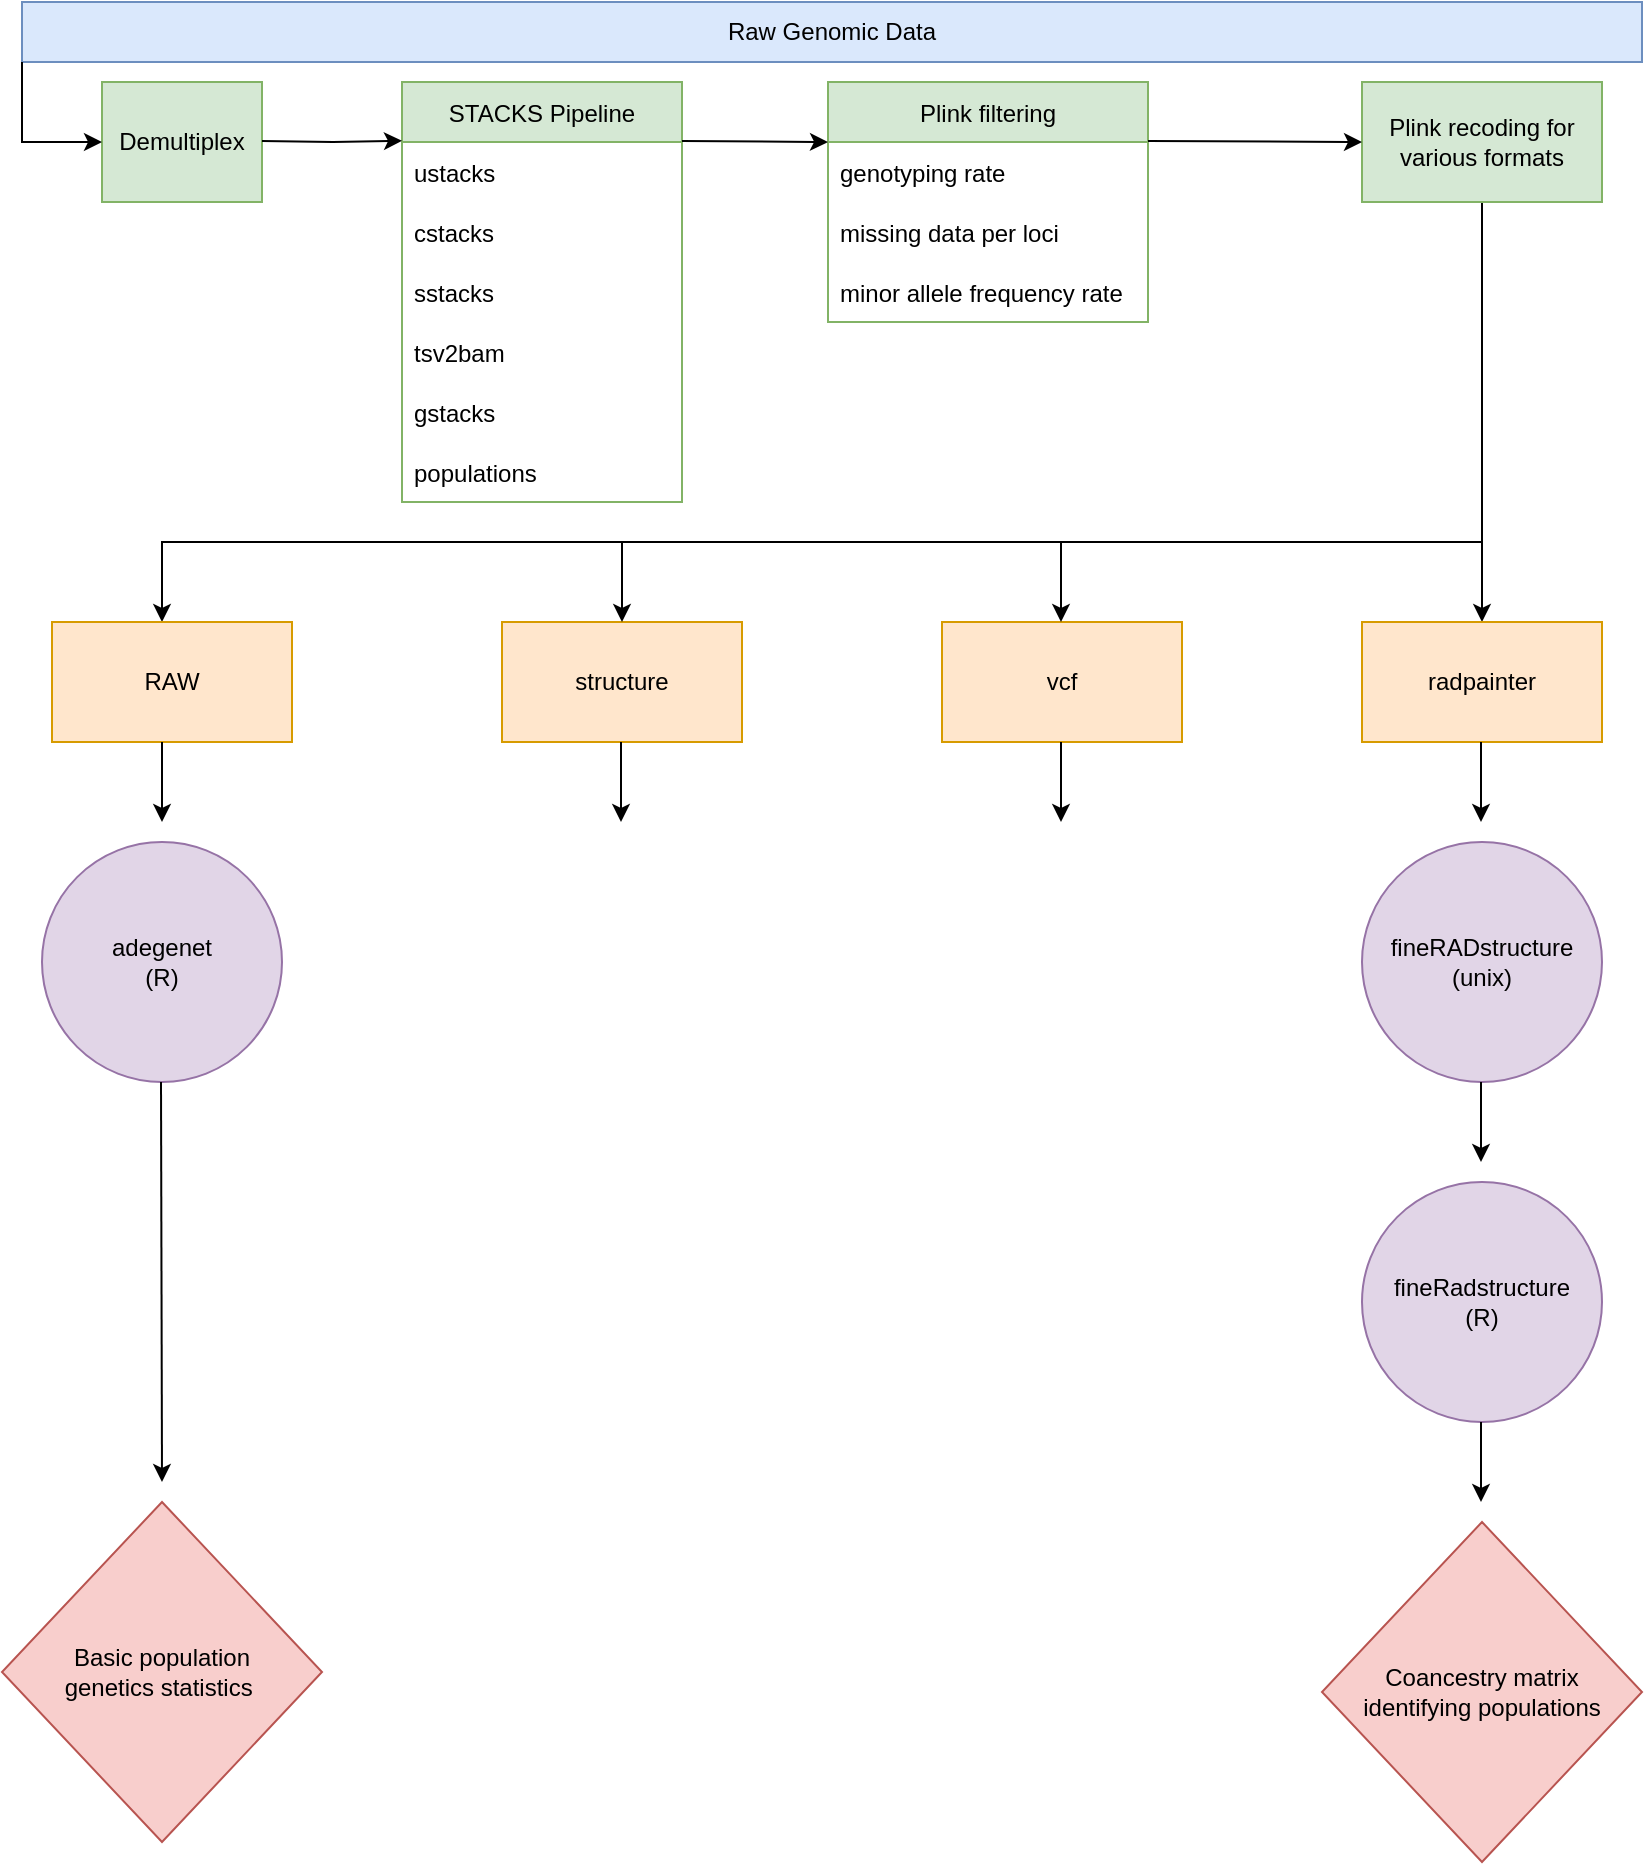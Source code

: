 <mxfile version="20.4.0" type="github">
  <diagram name="Page-1" id="c7558073-3199-34d8-9f00-42111426c3f3">
    <mxGraphModel dx="1422" dy="786" grid="1" gridSize="10" guides="1" tooltips="1" connect="1" arrows="1" fold="1" page="1" pageScale="1" pageWidth="826" pageHeight="1169" background="none" math="0" shadow="0">
      <root>
        <mxCell id="0" />
        <mxCell id="1" parent="0" />
        <mxCell id="aG5IggbeiFBEABBUxwd4-96" value="Raw Genomic Data" style="rounded=0;whiteSpace=wrap;html=1;fillColor=#dae8fc;strokeColor=#6c8ebf;" parent="1" vertex="1">
          <mxGeometry x="10" y="10" width="810" height="30" as="geometry" />
        </mxCell>
        <mxCell id="aG5IggbeiFBEABBUxwd4-99" value="STACKS Pipeline" style="swimlane;fontStyle=0;childLayout=stackLayout;horizontal=1;startSize=30;horizontalStack=0;resizeParent=1;resizeParentMax=0;resizeLast=0;collapsible=1;marginBottom=0;fillColor=#d5e8d4;strokeColor=#82b366;" parent="1" vertex="1">
          <mxGeometry x="200" y="50" width="140" height="210" as="geometry">
            <mxRectangle x="160" y="50" width="130" height="30" as="alternateBounds" />
          </mxGeometry>
        </mxCell>
        <mxCell id="aG5IggbeiFBEABBUxwd4-100" value="ustacks" style="text;strokeColor=none;fillColor=none;align=left;verticalAlign=middle;spacingLeft=4;spacingRight=4;overflow=hidden;points=[[0,0.5],[1,0.5]];portConstraint=eastwest;rotatable=0;" parent="aG5IggbeiFBEABBUxwd4-99" vertex="1">
          <mxGeometry y="30" width="140" height="30" as="geometry" />
        </mxCell>
        <mxCell id="aG5IggbeiFBEABBUxwd4-101" value="cstacks" style="text;strokeColor=none;fillColor=none;align=left;verticalAlign=middle;spacingLeft=4;spacingRight=4;overflow=hidden;points=[[0,0.5],[1,0.5]];portConstraint=eastwest;rotatable=0;" parent="aG5IggbeiFBEABBUxwd4-99" vertex="1">
          <mxGeometry y="60" width="140" height="30" as="geometry" />
        </mxCell>
        <mxCell id="aG5IggbeiFBEABBUxwd4-102" value="sstacks" style="text;strokeColor=none;fillColor=none;align=left;verticalAlign=middle;spacingLeft=4;spacingRight=4;overflow=hidden;points=[[0,0.5],[1,0.5]];portConstraint=eastwest;rotatable=0;" parent="aG5IggbeiFBEABBUxwd4-99" vertex="1">
          <mxGeometry y="90" width="140" height="30" as="geometry" />
        </mxCell>
        <mxCell id="aG5IggbeiFBEABBUxwd4-107" value="tsv2bam" style="text;strokeColor=none;fillColor=none;align=left;verticalAlign=middle;spacingLeft=4;spacingRight=4;overflow=hidden;points=[[0,0.5],[1,0.5]];portConstraint=eastwest;rotatable=0;" parent="aG5IggbeiFBEABBUxwd4-99" vertex="1">
          <mxGeometry y="120" width="140" height="30" as="geometry" />
        </mxCell>
        <mxCell id="aG5IggbeiFBEABBUxwd4-108" value="gstacks" style="text;strokeColor=none;fillColor=none;align=left;verticalAlign=middle;spacingLeft=4;spacingRight=4;overflow=hidden;points=[[0,0.5],[1,0.5]];portConstraint=eastwest;rotatable=0;" parent="aG5IggbeiFBEABBUxwd4-99" vertex="1">
          <mxGeometry y="150" width="140" height="30" as="geometry" />
        </mxCell>
        <mxCell id="aG5IggbeiFBEABBUxwd4-109" value="populations" style="text;strokeColor=none;fillColor=none;align=left;verticalAlign=middle;spacingLeft=4;spacingRight=4;overflow=hidden;points=[[0,0.5],[1,0.5]];portConstraint=eastwest;rotatable=0;" parent="aG5IggbeiFBEABBUxwd4-99" vertex="1">
          <mxGeometry y="180" width="140" height="30" as="geometry" />
        </mxCell>
        <mxCell id="aG5IggbeiFBEABBUxwd4-103" value="Demultiplex" style="rounded=0;whiteSpace=wrap;html=1;fillColor=#d5e8d4;strokeColor=#82b366;" parent="1" vertex="1">
          <mxGeometry x="50" y="50" width="80" height="60" as="geometry" />
        </mxCell>
        <mxCell id="aG5IggbeiFBEABBUxwd4-105" value="" style="endArrow=classic;html=1;rounded=0;exitX=0;exitY=1;exitDx=0;exitDy=0;entryX=0;entryY=0.5;entryDx=0;entryDy=0;" parent="1" source="aG5IggbeiFBEABBUxwd4-96" target="aG5IggbeiFBEABBUxwd4-103" edge="1">
          <mxGeometry width="50" height="50" relative="1" as="geometry">
            <mxPoint x="360" y="220" as="sourcePoint" />
            <mxPoint x="410" y="170" as="targetPoint" />
            <Array as="points">
              <mxPoint x="10" y="80" />
            </Array>
          </mxGeometry>
        </mxCell>
        <mxCell id="aG5IggbeiFBEABBUxwd4-111" value="Plink filtering" style="swimlane;fontStyle=0;childLayout=stackLayout;horizontal=1;startSize=30;horizontalStack=0;resizeParent=1;resizeParentMax=0;resizeLast=0;collapsible=1;marginBottom=0;fillColor=#d5e8d4;strokeColor=#82b366;" parent="1" vertex="1">
          <mxGeometry x="413" y="50" width="160" height="120" as="geometry">
            <mxRectangle x="160" y="50" width="130" height="30" as="alternateBounds" />
          </mxGeometry>
        </mxCell>
        <mxCell id="aG5IggbeiFBEABBUxwd4-112" value="genotyping rate " style="text;strokeColor=none;fillColor=none;align=left;verticalAlign=middle;spacingLeft=4;spacingRight=4;overflow=hidden;points=[[0,0.5],[1,0.5]];portConstraint=eastwest;rotatable=0;" parent="aG5IggbeiFBEABBUxwd4-111" vertex="1">
          <mxGeometry y="30" width="160" height="30" as="geometry" />
        </mxCell>
        <mxCell id="aG5IggbeiFBEABBUxwd4-113" value="missing data per loci " style="text;strokeColor=none;fillColor=none;align=left;verticalAlign=middle;spacingLeft=4;spacingRight=4;overflow=hidden;points=[[0,0.5],[1,0.5]];portConstraint=eastwest;rotatable=0;" parent="aG5IggbeiFBEABBUxwd4-111" vertex="1">
          <mxGeometry y="60" width="160" height="30" as="geometry" />
        </mxCell>
        <mxCell id="aG5IggbeiFBEABBUxwd4-114" value="minor allele frequency rate" style="text;strokeColor=none;fillColor=none;align=left;verticalAlign=middle;spacingLeft=4;spacingRight=4;overflow=hidden;points=[[0,0.5],[1,0.5]];portConstraint=eastwest;rotatable=0;" parent="aG5IggbeiFBEABBUxwd4-111" vertex="1">
          <mxGeometry y="90" width="160" height="30" as="geometry" />
        </mxCell>
        <mxCell id="aG5IggbeiFBEABBUxwd4-121" style="edgeStyle=orthogonalEdgeStyle;rounded=0;orthogonalLoop=1;jettySize=auto;html=1;" parent="1" source="aG5IggbeiFBEABBUxwd4-119" edge="1">
          <mxGeometry relative="1" as="geometry">
            <mxPoint x="740" y="320" as="targetPoint" />
          </mxGeometry>
        </mxCell>
        <mxCell id="aG5IggbeiFBEABBUxwd4-119" value="Plink recoding for various formats" style="rounded=0;whiteSpace=wrap;html=1;fillColor=#d5e8d4;strokeColor=#82b366;" parent="1" vertex="1">
          <mxGeometry x="680" y="50" width="120" height="60" as="geometry" />
        </mxCell>
        <mxCell id="aG5IggbeiFBEABBUxwd4-122" value="" style="endArrow=classic;html=1;rounded=0;" parent="1" edge="1">
          <mxGeometry width="50" height="50" relative="1" as="geometry">
            <mxPoint x="740" y="280" as="sourcePoint" />
            <mxPoint x="80" y="320" as="targetPoint" />
            <Array as="points">
              <mxPoint x="80" y="280" />
            </Array>
          </mxGeometry>
        </mxCell>
        <mxCell id="aG5IggbeiFBEABBUxwd4-124" value="RAW" style="rounded=0;whiteSpace=wrap;html=1;fillColor=#ffe6cc;strokeColor=#d79b00;" parent="1" vertex="1">
          <mxGeometry x="25" y="320" width="120" height="60" as="geometry" />
        </mxCell>
        <mxCell id="aG5IggbeiFBEABBUxwd4-129" style="edgeStyle=orthogonalEdgeStyle;rounded=0;orthogonalLoop=1;jettySize=auto;html=1;entryX=0;entryY=0.25;entryDx=0;entryDy=0;" parent="1" target="aG5IggbeiFBEABBUxwd4-111" edge="1">
          <mxGeometry relative="1" as="geometry">
            <mxPoint x="400" y="79.5" as="targetPoint" />
            <mxPoint x="340" y="79.5" as="sourcePoint" />
          </mxGeometry>
        </mxCell>
        <mxCell id="aG5IggbeiFBEABBUxwd4-130" style="edgeStyle=orthogonalEdgeStyle;rounded=0;orthogonalLoop=1;jettySize=auto;html=1;entryX=0;entryY=0.5;entryDx=0;entryDy=0;" parent="1" target="aG5IggbeiFBEABBUxwd4-119" edge="1">
          <mxGeometry relative="1" as="geometry">
            <mxPoint x="633" y="79.5" as="targetPoint" />
            <mxPoint x="573" y="79.5" as="sourcePoint" />
          </mxGeometry>
        </mxCell>
        <mxCell id="aG5IggbeiFBEABBUxwd4-131" style="edgeStyle=orthogonalEdgeStyle;rounded=0;orthogonalLoop=1;jettySize=auto;html=1;entryX=0;entryY=0.14;entryDx=0;entryDy=0;entryPerimeter=0;" parent="1" target="aG5IggbeiFBEABBUxwd4-99" edge="1">
          <mxGeometry relative="1" as="geometry">
            <mxPoint x="190" y="79.5" as="targetPoint" />
            <mxPoint x="130" y="79.5" as="sourcePoint" />
          </mxGeometry>
        </mxCell>
        <mxCell id="aG5IggbeiFBEABBUxwd4-132" value="structure" style="rounded=0;whiteSpace=wrap;html=1;fillColor=#ffe6cc;strokeColor=#d79b00;" parent="1" vertex="1">
          <mxGeometry x="250" y="320" width="120" height="60" as="geometry" />
        </mxCell>
        <mxCell id="aG5IggbeiFBEABBUxwd4-133" value="vcf" style="rounded=0;whiteSpace=wrap;html=1;fillColor=#ffe6cc;strokeColor=#d79b00;" parent="1" vertex="1">
          <mxGeometry x="470" y="320" width="120" height="60" as="geometry" />
        </mxCell>
        <mxCell id="aG5IggbeiFBEABBUxwd4-134" value="radpainter" style="rounded=0;whiteSpace=wrap;html=1;fillColor=#ffe6cc;strokeColor=#d79b00;" parent="1" vertex="1">
          <mxGeometry x="680" y="320" width="120" height="60" as="geometry" />
        </mxCell>
        <mxCell id="aG5IggbeiFBEABBUxwd4-135" value="" style="endArrow=classic;html=1;rounded=0;" parent="1" target="aG5IggbeiFBEABBUxwd4-132" edge="1">
          <mxGeometry width="50" height="50" relative="1" as="geometry">
            <mxPoint x="310" y="280" as="sourcePoint" />
            <mxPoint x="440" y="300" as="targetPoint" />
          </mxGeometry>
        </mxCell>
        <mxCell id="aG5IggbeiFBEABBUxwd4-137" value="" style="endArrow=classic;html=1;rounded=0;" parent="1" edge="1">
          <mxGeometry width="50" height="50" relative="1" as="geometry">
            <mxPoint x="529.5" y="280" as="sourcePoint" />
            <mxPoint x="529.5" y="320" as="targetPoint" />
          </mxGeometry>
        </mxCell>
        <mxCell id="aG5IggbeiFBEABBUxwd4-138" value="" style="endArrow=classic;html=1;rounded=0;" parent="1" edge="1">
          <mxGeometry width="50" height="50" relative="1" as="geometry">
            <mxPoint x="80" y="380" as="sourcePoint" />
            <mxPoint x="80" y="420" as="targetPoint" />
          </mxGeometry>
        </mxCell>
        <mxCell id="aG5IggbeiFBEABBUxwd4-139" value="" style="endArrow=classic;html=1;rounded=0;" parent="1" edge="1">
          <mxGeometry width="50" height="50" relative="1" as="geometry">
            <mxPoint x="309.5" y="380" as="sourcePoint" />
            <mxPoint x="309.5" y="420" as="targetPoint" />
          </mxGeometry>
        </mxCell>
        <mxCell id="aG5IggbeiFBEABBUxwd4-140" value="" style="endArrow=classic;html=1;rounded=0;" parent="1" edge="1">
          <mxGeometry width="50" height="50" relative="1" as="geometry">
            <mxPoint x="529.5" y="380" as="sourcePoint" />
            <mxPoint x="529.5" y="420" as="targetPoint" />
          </mxGeometry>
        </mxCell>
        <mxCell id="aG5IggbeiFBEABBUxwd4-141" value="" style="endArrow=classic;html=1;rounded=0;" parent="1" edge="1">
          <mxGeometry width="50" height="50" relative="1" as="geometry">
            <mxPoint x="739.5" y="380" as="sourcePoint" />
            <mxPoint x="739.5" y="420" as="targetPoint" />
          </mxGeometry>
        </mxCell>
        <mxCell id="aG5IggbeiFBEABBUxwd4-142" value="fineRADstructure&lt;br&gt;(unix)" style="ellipse;whiteSpace=wrap;html=1;aspect=fixed;fillColor=#e1d5e7;strokeColor=#9673a6;" parent="1" vertex="1">
          <mxGeometry x="680" y="430" width="120" height="120" as="geometry" />
        </mxCell>
        <mxCell id="aG5IggbeiFBEABBUxwd4-143" value="adegenet&lt;br&gt;(R)" style="ellipse;whiteSpace=wrap;html=1;aspect=fixed;fillColor=#e1d5e7;strokeColor=#9673a6;" parent="1" vertex="1">
          <mxGeometry x="20" y="430" width="120" height="120" as="geometry" />
        </mxCell>
        <mxCell id="sT_duS0V5s3szY89V6ZM-1" value="fineRadstructure&lt;br&gt;(R)" style="ellipse;whiteSpace=wrap;html=1;aspect=fixed;fillColor=#e1d5e7;strokeColor=#9673a6;" vertex="1" parent="1">
          <mxGeometry x="680" y="600" width="120" height="120" as="geometry" />
        </mxCell>
        <mxCell id="sT_duS0V5s3szY89V6ZM-2" value="" style="endArrow=classic;html=1;rounded=0;" edge="1" parent="1">
          <mxGeometry width="50" height="50" relative="1" as="geometry">
            <mxPoint x="739.5" y="550" as="sourcePoint" />
            <mxPoint x="739.5" y="590" as="targetPoint" />
          </mxGeometry>
        </mxCell>
        <mxCell id="sT_duS0V5s3szY89V6ZM-3" value="" style="endArrow=classic;html=1;rounded=0;" edge="1" parent="1">
          <mxGeometry width="50" height="50" relative="1" as="geometry">
            <mxPoint x="739.5" y="720" as="sourcePoint" />
            <mxPoint x="739.5" y="760" as="targetPoint" />
          </mxGeometry>
        </mxCell>
        <mxCell id="sT_duS0V5s3szY89V6ZM-4" value="Coancestry matrix &lt;br&gt;identifying populations" style="rhombus;whiteSpace=wrap;html=1;fillColor=#f8cecc;strokeColor=#b85450;" vertex="1" parent="1">
          <mxGeometry x="660" y="770" width="160" height="170" as="geometry" />
        </mxCell>
        <mxCell id="sT_duS0V5s3szY89V6ZM-5" value="Basic population &lt;br&gt;genetics statistics&amp;nbsp;" style="rhombus;whiteSpace=wrap;html=1;fillColor=#f8cecc;strokeColor=#b85450;" vertex="1" parent="1">
          <mxGeometry y="760" width="160" height="170" as="geometry" />
        </mxCell>
        <mxCell id="sT_duS0V5s3szY89V6ZM-7" value="" style="endArrow=classic;html=1;rounded=0;" edge="1" parent="1">
          <mxGeometry width="50" height="50" relative="1" as="geometry">
            <mxPoint x="79.5" y="550" as="sourcePoint" />
            <mxPoint x="80" y="750" as="targetPoint" />
          </mxGeometry>
        </mxCell>
      </root>
    </mxGraphModel>
  </diagram>
</mxfile>
